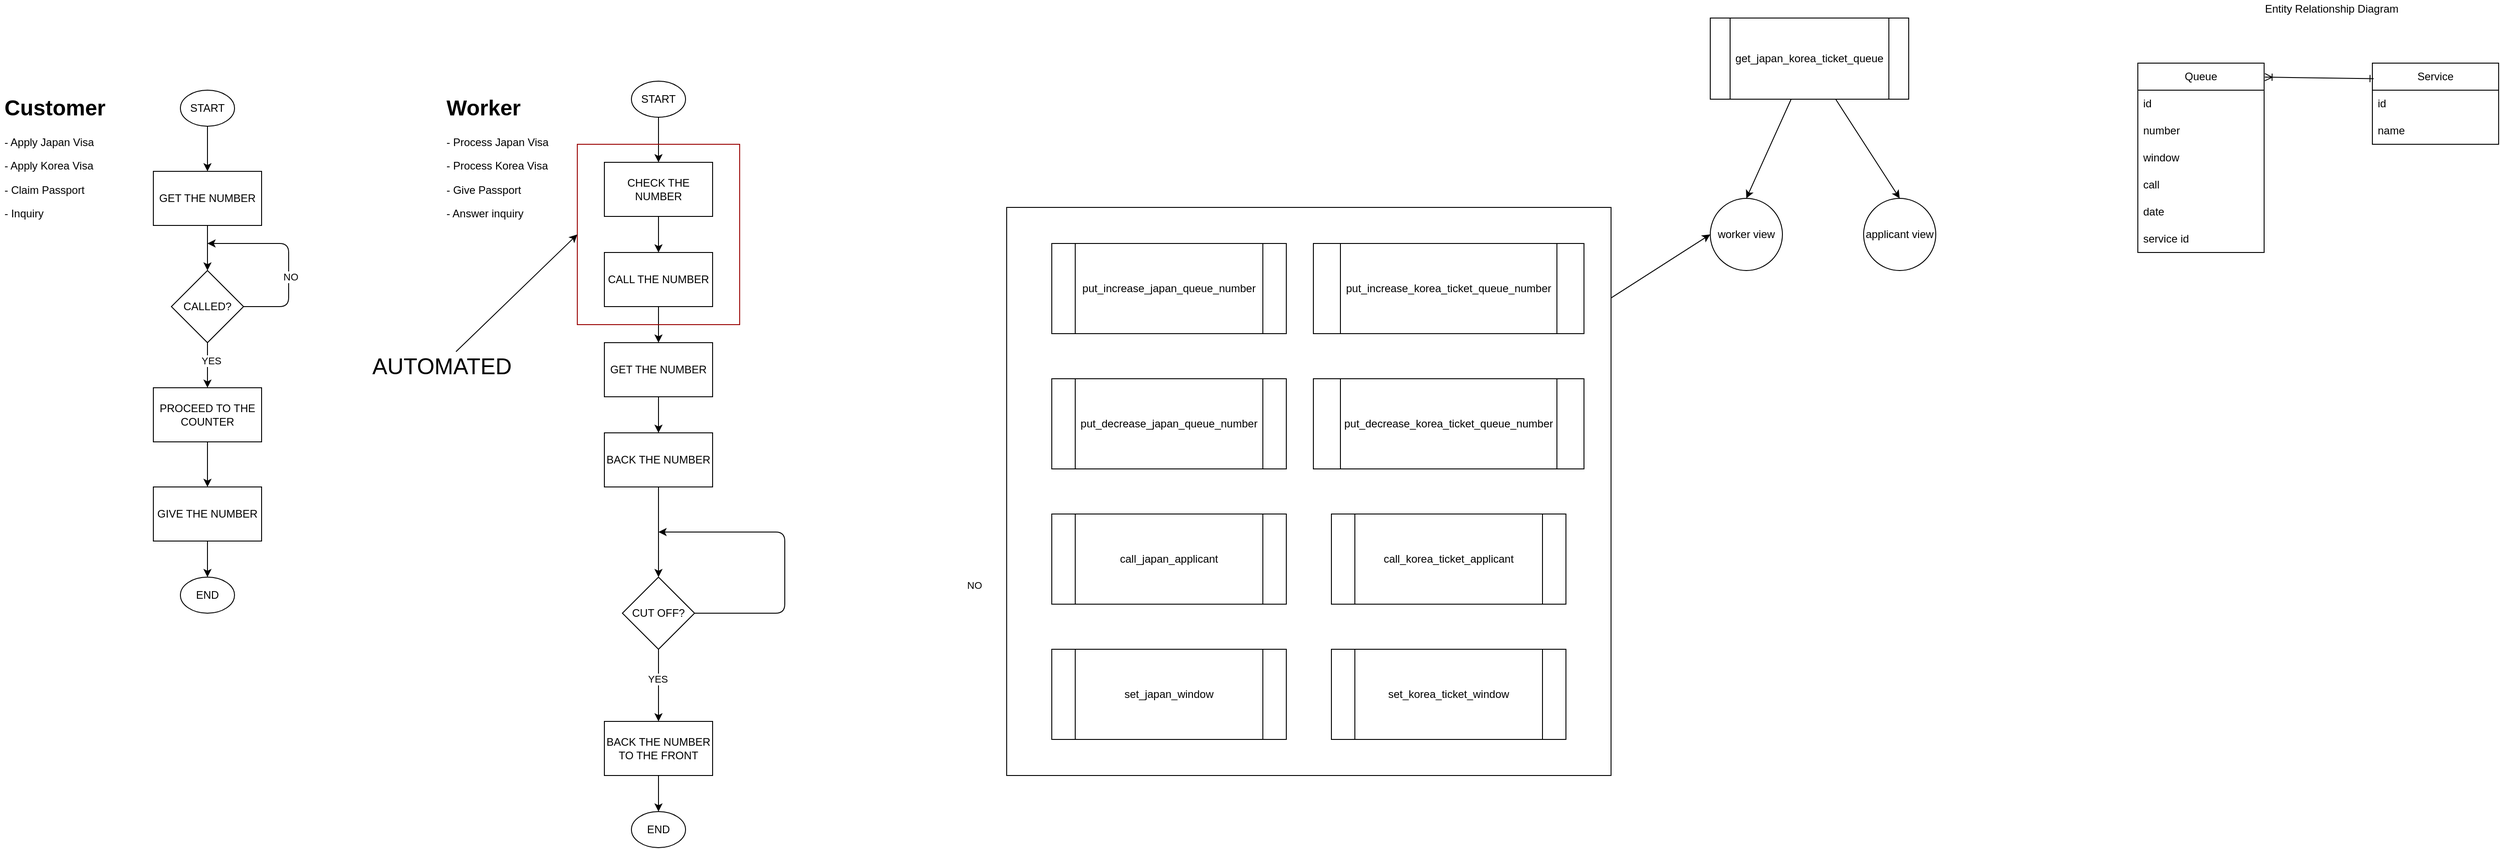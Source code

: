<mxfile>
    <diagram id="OckODvKGOkHMrIXi-5FF" name="Page-1">
        <mxGraphModel dx="385" dy="1920" grid="1" gridSize="10" guides="1" tooltips="1" connect="1" arrows="1" fold="1" page="1" pageScale="1" pageWidth="850" pageHeight="1100" math="0" shadow="0">
            <root>
                <mxCell id="0"/>
                <mxCell id="1" parent="0"/>
                <mxCell id="7" style="edgeStyle=none;html=1;entryX=0.5;entryY=0;entryDx=0;entryDy=0;" parent="1" source="2" target="3" edge="1">
                    <mxGeometry relative="1" as="geometry"/>
                </mxCell>
                <mxCell id="2" value="START" style="ellipse;whiteSpace=wrap;html=1;" parent="1" vertex="1">
                    <mxGeometry x="410" y="70" width="60" height="40" as="geometry"/>
                </mxCell>
                <mxCell id="8" style="edgeStyle=none;html=1;entryX=0.5;entryY=0;entryDx=0;entryDy=0;" parent="1" source="3" target="4" edge="1">
                    <mxGeometry relative="1" as="geometry"/>
                </mxCell>
                <mxCell id="3" value="GET THE NUMBER" style="rounded=0;whiteSpace=wrap;html=1;" parent="1" vertex="1">
                    <mxGeometry x="380" y="160" width="120" height="60" as="geometry"/>
                </mxCell>
                <mxCell id="9" style="edgeStyle=none;html=1;entryX=0.5;entryY=0;entryDx=0;entryDy=0;" parent="1" source="4" target="5" edge="1">
                    <mxGeometry relative="1" as="geometry"/>
                </mxCell>
                <mxCell id="11" value="YES" style="edgeLabel;html=1;align=center;verticalAlign=middle;resizable=0;points=[];" parent="9" vertex="1" connectable="0">
                    <mxGeometry x="-0.22" y="4" relative="1" as="geometry">
                        <mxPoint as="offset"/>
                    </mxGeometry>
                </mxCell>
                <mxCell id="12" style="edgeStyle=none;html=1;exitX=1;exitY=0.5;exitDx=0;exitDy=0;" parent="1" source="4" edge="1">
                    <mxGeometry relative="1" as="geometry">
                        <mxPoint x="440" y="240" as="targetPoint"/>
                        <Array as="points">
                            <mxPoint x="530" y="310"/>
                            <mxPoint x="530" y="240"/>
                        </Array>
                    </mxGeometry>
                </mxCell>
                <mxCell id="13" value="NO" style="edgeLabel;html=1;align=center;verticalAlign=middle;resizable=0;points=[];" parent="12" vertex="1" connectable="0">
                    <mxGeometry x="-0.205" y="-2" relative="1" as="geometry">
                        <mxPoint as="offset"/>
                    </mxGeometry>
                </mxCell>
                <mxCell id="4" value="CALLED?" style="rhombus;whiteSpace=wrap;html=1;" parent="1" vertex="1">
                    <mxGeometry x="400" y="270" width="80" height="80" as="geometry"/>
                </mxCell>
                <mxCell id="35" style="edgeStyle=none;html=1;entryX=0.5;entryY=0;entryDx=0;entryDy=0;" parent="1" source="5" target="34" edge="1">
                    <mxGeometry relative="1" as="geometry"/>
                </mxCell>
                <mxCell id="5" value="PROCEED TO THE COUNTER" style="rounded=0;whiteSpace=wrap;html=1;" parent="1" vertex="1">
                    <mxGeometry x="380" y="400" width="120" height="60" as="geometry"/>
                </mxCell>
                <mxCell id="14" value="END" style="ellipse;whiteSpace=wrap;html=1;" parent="1" vertex="1">
                    <mxGeometry x="410" y="610" width="60" height="40" as="geometry"/>
                </mxCell>
                <mxCell id="17" value="&lt;h1&gt;Customer&lt;/h1&gt;&lt;p&gt;- Apply Japan Visa&lt;/p&gt;&lt;p&gt;- Apply Korea Visa&lt;/p&gt;&lt;p&gt;- Claim Passport&lt;/p&gt;&lt;p&gt;- Inquiry&lt;/p&gt;" style="text;html=1;strokeColor=none;fillColor=none;spacing=5;spacingTop=-20;whiteSpace=wrap;overflow=hidden;rounded=0;" parent="1" vertex="1">
                    <mxGeometry x="210" y="70" width="130" height="160" as="geometry"/>
                </mxCell>
                <mxCell id="18" style="edgeStyle=none;html=1;entryX=0.5;entryY=0;entryDx=0;entryDy=0;" parent="1" source="19" target="21" edge="1">
                    <mxGeometry relative="1" as="geometry"/>
                </mxCell>
                <mxCell id="19" value="START" style="ellipse;whiteSpace=wrap;html=1;" parent="1" vertex="1">
                    <mxGeometry x="910" y="60" width="60" height="40" as="geometry"/>
                </mxCell>
                <mxCell id="38" style="edgeStyle=none;html=1;" parent="1" source="21" target="30" edge="1">
                    <mxGeometry relative="1" as="geometry"/>
                </mxCell>
                <mxCell id="21" value="CHECK THE NUMBER" style="rounded=0;whiteSpace=wrap;html=1;" parent="1" vertex="1">
                    <mxGeometry x="880" y="150" width="120" height="60" as="geometry"/>
                </mxCell>
                <mxCell id="29" value="END" style="ellipse;whiteSpace=wrap;html=1;" parent="1" vertex="1">
                    <mxGeometry x="910" y="870" width="60" height="40" as="geometry"/>
                </mxCell>
                <mxCell id="39" value="" style="edgeStyle=none;html=1;" parent="1" source="30" target="31" edge="1">
                    <mxGeometry relative="1" as="geometry"/>
                </mxCell>
                <mxCell id="30" value="CALL THE NUMBER" style="rounded=0;whiteSpace=wrap;html=1;" parent="1" vertex="1">
                    <mxGeometry x="880" y="250" width="120" height="60" as="geometry"/>
                </mxCell>
                <mxCell id="40" value="" style="edgeStyle=none;html=1;" parent="1" source="31" target="32" edge="1">
                    <mxGeometry relative="1" as="geometry"/>
                </mxCell>
                <mxCell id="31" value="GET THE NUMBER" style="rounded=0;whiteSpace=wrap;html=1;" parent="1" vertex="1">
                    <mxGeometry x="880" y="350" width="120" height="60" as="geometry"/>
                </mxCell>
                <mxCell id="41" value="" style="edgeStyle=none;html=1;" parent="1" source="32" target="33" edge="1">
                    <mxGeometry relative="1" as="geometry"/>
                </mxCell>
                <mxCell id="32" value="BACK THE NUMBER" style="rounded=0;whiteSpace=wrap;html=1;" parent="1" vertex="1">
                    <mxGeometry x="880" y="450" width="120" height="60" as="geometry"/>
                </mxCell>
                <mxCell id="42" value="" style="edgeStyle=none;html=1;" parent="1" source="33" target="37" edge="1">
                    <mxGeometry relative="1" as="geometry"/>
                </mxCell>
                <mxCell id="49" value="YES" style="edgeLabel;html=1;align=center;verticalAlign=middle;resizable=0;points=[];" parent="42" vertex="1" connectable="0">
                    <mxGeometry x="-0.184" y="-1" relative="1" as="geometry">
                        <mxPoint as="offset"/>
                    </mxGeometry>
                </mxCell>
                <mxCell id="47" style="edgeStyle=none;html=1;" parent="1" source="33" edge="1">
                    <mxGeometry relative="1" as="geometry">
                        <mxPoint x="940" y="560" as="targetPoint"/>
                        <Array as="points">
                            <mxPoint x="1080" y="650"/>
                            <mxPoint x="1080" y="560"/>
                        </Array>
                    </mxGeometry>
                </mxCell>
                <mxCell id="48" value="NO" style="edgeLabel;html=1;align=center;verticalAlign=middle;resizable=0;points=[];" parent="47" vertex="1" connectable="0">
                    <mxGeometry x="-0.144" y="-4" relative="1" as="geometry">
                        <mxPoint x="206" y="10" as="offset"/>
                    </mxGeometry>
                </mxCell>
                <mxCell id="33" value="CUT OFF?" style="rhombus;whiteSpace=wrap;html=1;" parent="1" vertex="1">
                    <mxGeometry x="900" y="610" width="80" height="80" as="geometry"/>
                </mxCell>
                <mxCell id="36" value="" style="edgeStyle=none;html=1;" parent="1" source="34" target="14" edge="1">
                    <mxGeometry relative="1" as="geometry"/>
                </mxCell>
                <mxCell id="34" value="GIVE THE NUMBER" style="rounded=0;whiteSpace=wrap;html=1;" parent="1" vertex="1">
                    <mxGeometry x="380" y="510" width="120" height="60" as="geometry"/>
                </mxCell>
                <mxCell id="43" value="" style="edgeStyle=none;html=1;" parent="1" source="37" target="29" edge="1">
                    <mxGeometry relative="1" as="geometry"/>
                </mxCell>
                <mxCell id="37" value="BACK THE NUMBER TO THE FRONT" style="rounded=0;whiteSpace=wrap;html=1;" parent="1" vertex="1">
                    <mxGeometry x="880" y="770" width="120" height="60" as="geometry"/>
                </mxCell>
                <mxCell id="52" value="" style="rounded=0;whiteSpace=wrap;html=1;fillColor=none;strokeColor=#990000;" parent="1" vertex="1">
                    <mxGeometry x="850" y="130" width="180" height="200" as="geometry"/>
                </mxCell>
                <mxCell id="53" value="&lt;h1&gt;Worker&lt;/h1&gt;&lt;p&gt;- Process Japan Visa&lt;/p&gt;&lt;p&gt;- Process Korea Visa&lt;/p&gt;&lt;p&gt;- Give Passport&lt;/p&gt;&lt;p&gt;- Answer inquiry&lt;/p&gt;" style="text;html=1;strokeColor=none;fillColor=none;spacing=5;spacingTop=-20;whiteSpace=wrap;overflow=hidden;rounded=0;" parent="1" vertex="1">
                    <mxGeometry x="700" y="70" width="125" height="160" as="geometry"/>
                </mxCell>
                <mxCell id="62" style="edgeStyle=none;html=1;entryX=0;entryY=0.5;entryDx=0;entryDy=0;fontSize=25;" parent="1" source="56" target="52" edge="1">
                    <mxGeometry relative="1" as="geometry"/>
                </mxCell>
                <mxCell id="56" value="AUTOMATED" style="text;html=1;strokeColor=none;fillColor=none;align=center;verticalAlign=middle;whiteSpace=wrap;rounded=0;fontSize=25;" parent="1" vertex="1">
                    <mxGeometry x="670" y="360" width="60" height="30" as="geometry"/>
                </mxCell>
                <mxCell id="66" style="edgeStyle=none;html=1;entryX=0.5;entryY=0;entryDx=0;entryDy=0;" parent="1" source="63" target="64" edge="1">
                    <mxGeometry relative="1" as="geometry"/>
                </mxCell>
                <mxCell id="67" style="edgeStyle=none;html=1;entryX=0.5;entryY=0;entryDx=0;entryDy=0;" parent="1" source="63" target="65" edge="1">
                    <mxGeometry relative="1" as="geometry"/>
                </mxCell>
                <mxCell id="63" value="get_japan_korea_ticket_queue" style="shape=process;whiteSpace=wrap;html=1;backgroundOutline=1;" parent="1" vertex="1">
                    <mxGeometry x="2106" y="-10" width="220" height="90" as="geometry"/>
                </mxCell>
                <mxCell id="64" value="worker view" style="ellipse;whiteSpace=wrap;html=1;aspect=fixed;" parent="1" vertex="1">
                    <mxGeometry x="2106" y="190" width="80" height="80" as="geometry"/>
                </mxCell>
                <mxCell id="65" value="applicant view" style="ellipse;whiteSpace=wrap;html=1;aspect=fixed;" parent="1" vertex="1">
                    <mxGeometry x="2276" y="190" width="80" height="80" as="geometry"/>
                </mxCell>
                <mxCell id="68" value="put_increase_japan_queue_number" style="shape=process;whiteSpace=wrap;html=1;backgroundOutline=1;" parent="1" vertex="1">
                    <mxGeometry x="1376" y="240" width="260" height="100" as="geometry"/>
                </mxCell>
                <mxCell id="69" value="put_decrease_japan_queue_number" style="shape=process;whiteSpace=wrap;html=1;backgroundOutline=1;" parent="1" vertex="1">
                    <mxGeometry x="1376" y="390" width="260" height="100" as="geometry"/>
                </mxCell>
                <mxCell id="70" value="call_japan_applicant" style="shape=process;whiteSpace=wrap;html=1;backgroundOutline=1;" parent="1" vertex="1">
                    <mxGeometry x="1376" y="540" width="260" height="100" as="geometry"/>
                </mxCell>
                <mxCell id="71" value="set_japan_window" style="shape=process;whiteSpace=wrap;html=1;backgroundOutline=1;" parent="1" vertex="1">
                    <mxGeometry x="1376" y="690" width="260" height="100" as="geometry"/>
                </mxCell>
                <mxCell id="72" value="put_increase_korea_ticket_queue_number" style="shape=process;whiteSpace=wrap;html=1;backgroundOutline=1;" parent="1" vertex="1">
                    <mxGeometry x="1666" y="240" width="300" height="100" as="geometry"/>
                </mxCell>
                <mxCell id="73" value="put_decrease_korea_ticket_queue_number" style="shape=process;whiteSpace=wrap;html=1;backgroundOutline=1;" parent="1" vertex="1">
                    <mxGeometry x="1666" y="390" width="300" height="100" as="geometry"/>
                </mxCell>
                <mxCell id="74" value="call_korea_ticket_applicant" style="shape=process;whiteSpace=wrap;html=1;backgroundOutline=1;" parent="1" vertex="1">
                    <mxGeometry x="1686" y="540" width="260" height="100" as="geometry"/>
                </mxCell>
                <mxCell id="75" value="set_korea_ticket_window" style="shape=process;whiteSpace=wrap;html=1;backgroundOutline=1;" parent="1" vertex="1">
                    <mxGeometry x="1686" y="690" width="260" height="100" as="geometry"/>
                </mxCell>
                <mxCell id="77" style="edgeStyle=none;html=1;entryX=0;entryY=0.5;entryDx=0;entryDy=0;" parent="1" source="76" target="64" edge="1">
                    <mxGeometry relative="1" as="geometry">
                        <mxPoint x="2100.0" y="230" as="targetPoint"/>
                    </mxGeometry>
                </mxCell>
                <mxCell id="76" value="" style="rounded=0;whiteSpace=wrap;html=1;fillColor=none;" parent="1" vertex="1">
                    <mxGeometry x="1326" y="200" width="670" height="630" as="geometry"/>
                </mxCell>
                <mxCell id="78" value="Entity Relationship Diagram" style="text;html=1;strokeColor=none;fillColor=none;align=center;verticalAlign=middle;whiteSpace=wrap;rounded=0;" parent="1" vertex="1">
                    <mxGeometry x="2700" y="-30" width="190" height="20" as="geometry"/>
                </mxCell>
                <mxCell id="100" style="edgeStyle=none;html=1;entryX=0.01;entryY=0.191;entryDx=0;entryDy=0;startArrow=ERoneToMany;startFill=0;endArrow=ERone;endFill=0;exitX=1.006;exitY=0.074;exitDx=0;exitDy=0;exitPerimeter=0;entryPerimeter=0;" parent="1" source="83" target="95" edge="1">
                    <mxGeometry relative="1" as="geometry">
                        <Array as="points"/>
                    </mxGeometry>
                </mxCell>
                <mxCell id="83" value="Queue" style="swimlane;fontStyle=0;childLayout=stackLayout;horizontal=1;startSize=30;horizontalStack=0;resizeParent=1;resizeParentMax=0;resizeLast=0;collapsible=1;marginBottom=0;whiteSpace=wrap;html=1;fillColor=none;" parent="1" vertex="1">
                    <mxGeometry x="2580" y="40" width="140" height="210" as="geometry">
                        <mxRectangle x="2600" y="200" width="110" height="30" as="alternateBounds"/>
                    </mxGeometry>
                </mxCell>
                <mxCell id="102" value="id" style="text;strokeColor=none;fillColor=none;align=left;verticalAlign=middle;spacingLeft=4;spacingRight=4;overflow=hidden;points=[[0,0.5],[1,0.5]];portConstraint=eastwest;rotatable=0;whiteSpace=wrap;html=1;" parent="83" vertex="1">
                    <mxGeometry y="30" width="140" height="30" as="geometry"/>
                </mxCell>
                <mxCell id="84" value="number" style="text;strokeColor=none;fillColor=none;align=left;verticalAlign=middle;spacingLeft=4;spacingRight=4;overflow=hidden;points=[[0,0.5],[1,0.5]];portConstraint=eastwest;rotatable=0;whiteSpace=wrap;html=1;" parent="83" vertex="1">
                    <mxGeometry y="60" width="140" height="30" as="geometry"/>
                </mxCell>
                <mxCell id="104" value="window" style="text;strokeColor=none;fillColor=none;align=left;verticalAlign=middle;spacingLeft=4;spacingRight=4;overflow=hidden;points=[[0,0.5],[1,0.5]];portConstraint=eastwest;rotatable=0;whiteSpace=wrap;html=1;" parent="83" vertex="1">
                    <mxGeometry y="90" width="140" height="30" as="geometry"/>
                </mxCell>
                <mxCell id="86" value="call" style="text;strokeColor=none;fillColor=none;align=left;verticalAlign=middle;spacingLeft=4;spacingRight=4;overflow=hidden;points=[[0,0.5],[1,0.5]];portConstraint=eastwest;rotatable=0;whiteSpace=wrap;html=1;" parent="83" vertex="1">
                    <mxGeometry y="120" width="140" height="30" as="geometry"/>
                </mxCell>
                <mxCell id="87" value="date" style="text;strokeColor=none;fillColor=none;align=left;verticalAlign=middle;spacingLeft=4;spacingRight=4;overflow=hidden;points=[[0,0.5],[1,0.5]];portConstraint=eastwest;rotatable=0;whiteSpace=wrap;html=1;" parent="83" vertex="1">
                    <mxGeometry y="150" width="140" height="30" as="geometry"/>
                </mxCell>
                <mxCell id="94" value="service id" style="text;strokeColor=none;fillColor=none;align=left;verticalAlign=middle;spacingLeft=4;spacingRight=4;overflow=hidden;points=[[0,0.5],[1,0.5]];portConstraint=eastwest;rotatable=0;whiteSpace=wrap;html=1;" parent="83" vertex="1">
                    <mxGeometry y="180" width="140" height="30" as="geometry"/>
                </mxCell>
                <mxCell id="95" value="Service" style="swimlane;fontStyle=0;childLayout=stackLayout;horizontal=1;startSize=30;horizontalStack=0;resizeParent=1;resizeParentMax=0;resizeLast=0;collapsible=1;marginBottom=0;whiteSpace=wrap;html=1;fillColor=none;" parent="1" vertex="1">
                    <mxGeometry x="2840" y="40" width="140" height="90" as="geometry"/>
                </mxCell>
                <mxCell id="96" value="id" style="text;strokeColor=none;fillColor=none;align=left;verticalAlign=middle;spacingLeft=4;spacingRight=4;overflow=hidden;points=[[0,0.5],[1,0.5]];portConstraint=eastwest;rotatable=0;whiteSpace=wrap;html=1;" parent="95" vertex="1">
                    <mxGeometry y="30" width="140" height="30" as="geometry"/>
                </mxCell>
                <mxCell id="103" value="name" style="text;strokeColor=none;fillColor=none;align=left;verticalAlign=middle;spacingLeft=4;spacingRight=4;overflow=hidden;points=[[0,0.5],[1,0.5]];portConstraint=eastwest;rotatable=0;whiteSpace=wrap;html=1;" parent="95" vertex="1">
                    <mxGeometry y="60" width="140" height="30" as="geometry"/>
                </mxCell>
            </root>
        </mxGraphModel>
    </diagram>
</mxfile>